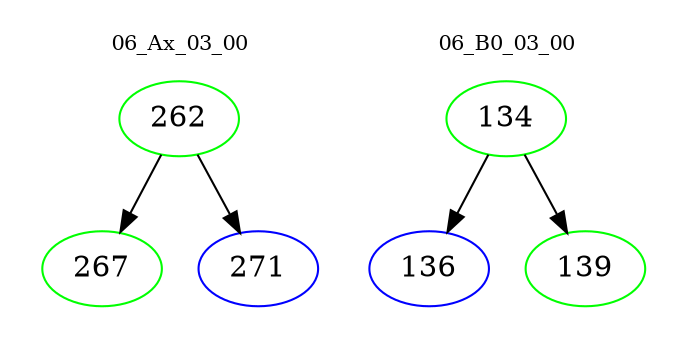 digraph{
subgraph cluster_0 {
color = white
label = "06_Ax_03_00";
fontsize=10;
T0_262 [label="262", color="green"]
T0_262 -> T0_267 [color="black"]
T0_267 [label="267", color="green"]
T0_262 -> T0_271 [color="black"]
T0_271 [label="271", color="blue"]
}
subgraph cluster_1 {
color = white
label = "06_B0_03_00";
fontsize=10;
T1_134 [label="134", color="green"]
T1_134 -> T1_136 [color="black"]
T1_136 [label="136", color="blue"]
T1_134 -> T1_139 [color="black"]
T1_139 [label="139", color="green"]
}
}
